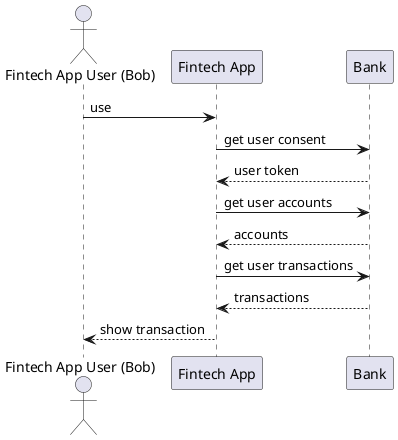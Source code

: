 @startuml
actor "Fintech App User (Bob)" as User
participant "Fintech App" as App
participant Bank

User -> App  : use
App -> Bank  : get user consent 
Bank --> App : user token
App -> Bank  : get user accounts
Bank --> App : accounts
App -> Bank  : get user transactions 
Bank --> App : transactions
App --> User : show transaction

@enduml
